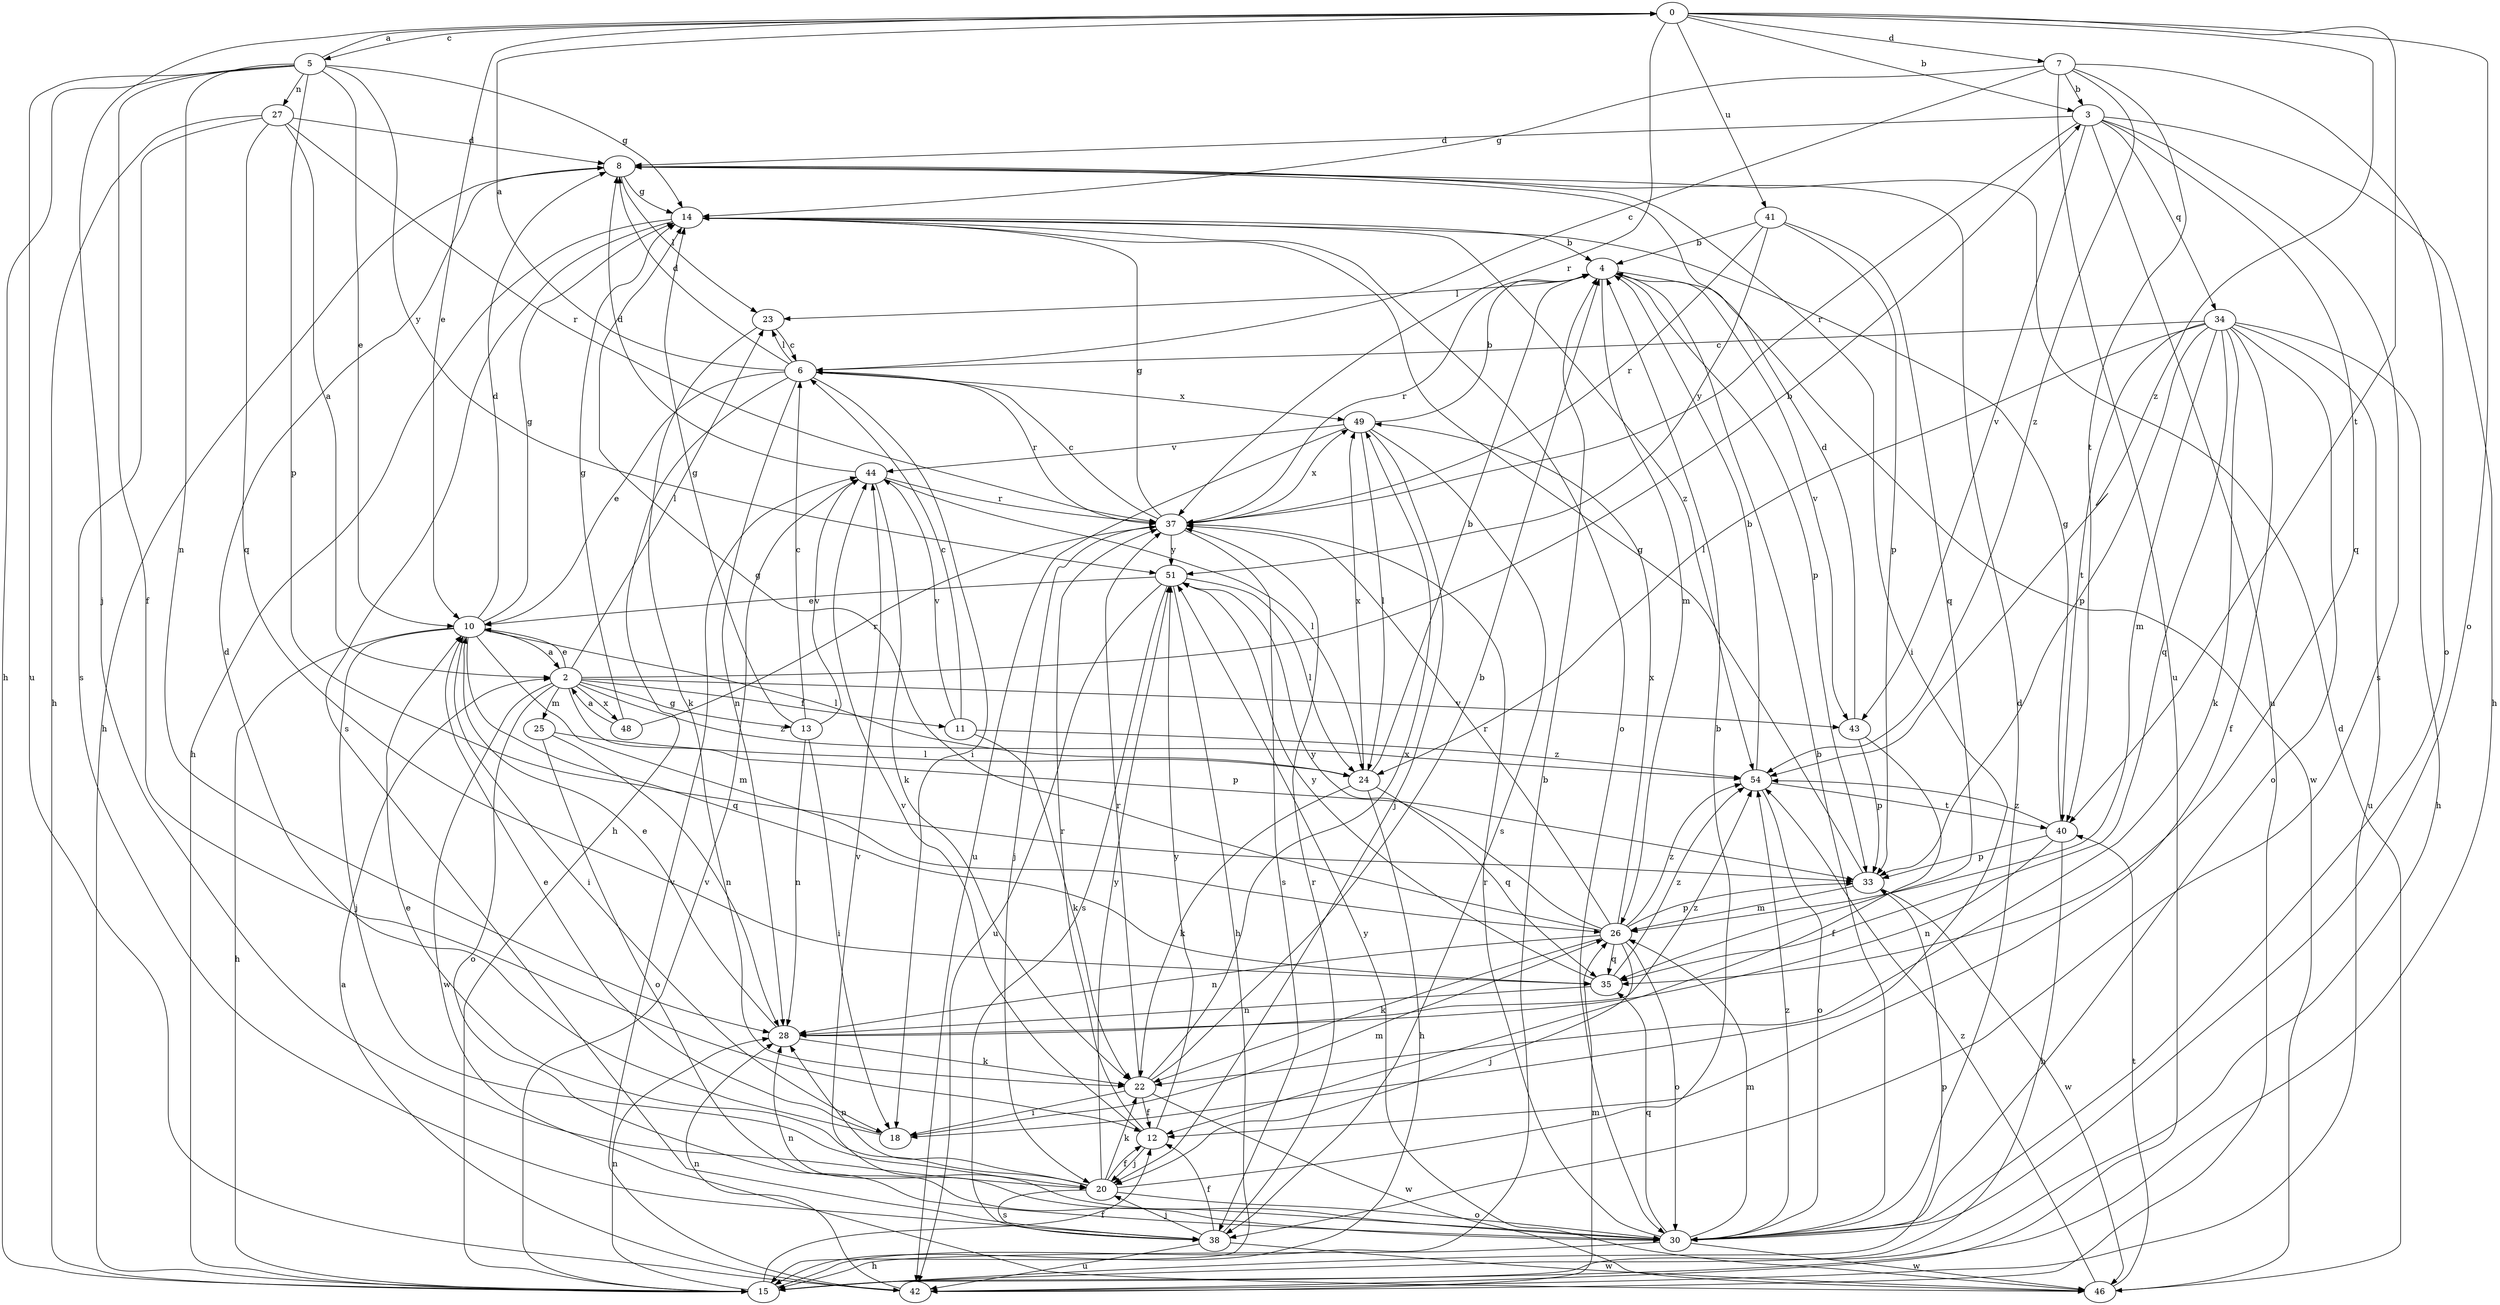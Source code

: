 strict digraph  {
0;
2;
3;
4;
5;
6;
7;
8;
10;
11;
12;
13;
14;
15;
18;
20;
22;
23;
24;
25;
26;
27;
28;
30;
33;
34;
35;
37;
38;
40;
41;
42;
43;
44;
46;
48;
49;
51;
54;
0 -> 3  [label=b];
0 -> 5  [label=c];
0 -> 7  [label=d];
0 -> 10  [label=e];
0 -> 20  [label=j];
0 -> 30  [label=o];
0 -> 37  [label=r];
0 -> 40  [label=t];
0 -> 41  [label=u];
0 -> 54  [label=z];
2 -> 3  [label=b];
2 -> 10  [label=e];
2 -> 11  [label=f];
2 -> 13  [label=g];
2 -> 23  [label=l];
2 -> 25  [label=m];
2 -> 30  [label=o];
2 -> 33  [label=p];
2 -> 43  [label=v];
2 -> 46  [label=w];
2 -> 48  [label=x];
2 -> 54  [label=z];
3 -> 8  [label=d];
3 -> 15  [label=h];
3 -> 34  [label=q];
3 -> 35  [label=q];
3 -> 37  [label=r];
3 -> 38  [label=s];
3 -> 42  [label=u];
3 -> 43  [label=v];
4 -> 23  [label=l];
4 -> 26  [label=m];
4 -> 33  [label=p];
4 -> 37  [label=r];
4 -> 43  [label=v];
4 -> 46  [label=w];
5 -> 0  [label=a];
5 -> 10  [label=e];
5 -> 12  [label=f];
5 -> 14  [label=g];
5 -> 15  [label=h];
5 -> 27  [label=n];
5 -> 28  [label=n];
5 -> 33  [label=p];
5 -> 42  [label=u];
5 -> 51  [label=y];
6 -> 0  [label=a];
6 -> 8  [label=d];
6 -> 10  [label=e];
6 -> 15  [label=h];
6 -> 18  [label=i];
6 -> 23  [label=l];
6 -> 28  [label=n];
6 -> 37  [label=r];
6 -> 49  [label=x];
7 -> 3  [label=b];
7 -> 6  [label=c];
7 -> 14  [label=g];
7 -> 30  [label=o];
7 -> 40  [label=t];
7 -> 42  [label=u];
7 -> 54  [label=z];
8 -> 14  [label=g];
8 -> 15  [label=h];
8 -> 18  [label=i];
8 -> 23  [label=l];
10 -> 2  [label=a];
10 -> 8  [label=d];
10 -> 14  [label=g];
10 -> 15  [label=h];
10 -> 18  [label=i];
10 -> 20  [label=j];
10 -> 24  [label=l];
10 -> 26  [label=m];
10 -> 35  [label=q];
11 -> 6  [label=c];
11 -> 22  [label=k];
11 -> 44  [label=v];
11 -> 54  [label=z];
12 -> 20  [label=j];
12 -> 37  [label=r];
12 -> 44  [label=v];
12 -> 51  [label=y];
13 -> 6  [label=c];
13 -> 14  [label=g];
13 -> 18  [label=i];
13 -> 28  [label=n];
13 -> 44  [label=v];
14 -> 4  [label=b];
14 -> 15  [label=h];
14 -> 30  [label=o];
14 -> 38  [label=s];
14 -> 54  [label=z];
15 -> 4  [label=b];
15 -> 12  [label=f];
15 -> 28  [label=n];
15 -> 33  [label=p];
15 -> 44  [label=v];
18 -> 8  [label=d];
18 -> 10  [label=e];
18 -> 26  [label=m];
20 -> 4  [label=b];
20 -> 10  [label=e];
20 -> 12  [label=f];
20 -> 22  [label=k];
20 -> 28  [label=n];
20 -> 30  [label=o];
20 -> 38  [label=s];
20 -> 51  [label=y];
22 -> 4  [label=b];
22 -> 12  [label=f];
22 -> 18  [label=i];
22 -> 37  [label=r];
22 -> 46  [label=w];
22 -> 49  [label=x];
23 -> 6  [label=c];
23 -> 22  [label=k];
24 -> 4  [label=b];
24 -> 15  [label=h];
24 -> 22  [label=k];
24 -> 35  [label=q];
24 -> 49  [label=x];
25 -> 24  [label=l];
25 -> 28  [label=n];
25 -> 30  [label=o];
26 -> 14  [label=g];
26 -> 20  [label=j];
26 -> 22  [label=k];
26 -> 28  [label=n];
26 -> 30  [label=o];
26 -> 33  [label=p];
26 -> 35  [label=q];
26 -> 37  [label=r];
26 -> 49  [label=x];
26 -> 51  [label=y];
26 -> 54  [label=z];
27 -> 2  [label=a];
27 -> 8  [label=d];
27 -> 15  [label=h];
27 -> 35  [label=q];
27 -> 37  [label=r];
27 -> 38  [label=s];
28 -> 10  [label=e];
28 -> 22  [label=k];
28 -> 54  [label=z];
30 -> 4  [label=b];
30 -> 8  [label=d];
30 -> 15  [label=h];
30 -> 26  [label=m];
30 -> 28  [label=n];
30 -> 35  [label=q];
30 -> 37  [label=r];
30 -> 44  [label=v];
30 -> 46  [label=w];
30 -> 54  [label=z];
33 -> 14  [label=g];
33 -> 26  [label=m];
33 -> 46  [label=w];
34 -> 6  [label=c];
34 -> 12  [label=f];
34 -> 15  [label=h];
34 -> 22  [label=k];
34 -> 24  [label=l];
34 -> 26  [label=m];
34 -> 30  [label=o];
34 -> 33  [label=p];
34 -> 35  [label=q];
34 -> 40  [label=t];
34 -> 42  [label=u];
35 -> 28  [label=n];
35 -> 51  [label=y];
35 -> 54  [label=z];
37 -> 6  [label=c];
37 -> 14  [label=g];
37 -> 20  [label=j];
37 -> 38  [label=s];
37 -> 49  [label=x];
37 -> 51  [label=y];
38 -> 12  [label=f];
38 -> 20  [label=j];
38 -> 37  [label=r];
38 -> 42  [label=u];
38 -> 46  [label=w];
40 -> 14  [label=g];
40 -> 15  [label=h];
40 -> 28  [label=n];
40 -> 33  [label=p];
40 -> 54  [label=z];
41 -> 4  [label=b];
41 -> 33  [label=p];
41 -> 35  [label=q];
41 -> 37  [label=r];
41 -> 51  [label=y];
42 -> 2  [label=a];
42 -> 26  [label=m];
42 -> 28  [label=n];
42 -> 44  [label=v];
43 -> 8  [label=d];
43 -> 12  [label=f];
43 -> 33  [label=p];
44 -> 8  [label=d];
44 -> 22  [label=k];
44 -> 24  [label=l];
44 -> 37  [label=r];
46 -> 8  [label=d];
46 -> 40  [label=t];
46 -> 51  [label=y];
46 -> 54  [label=z];
48 -> 2  [label=a];
48 -> 14  [label=g];
48 -> 37  [label=r];
49 -> 4  [label=b];
49 -> 20  [label=j];
49 -> 24  [label=l];
49 -> 38  [label=s];
49 -> 42  [label=u];
49 -> 44  [label=v];
51 -> 10  [label=e];
51 -> 15  [label=h];
51 -> 24  [label=l];
51 -> 38  [label=s];
51 -> 42  [label=u];
54 -> 4  [label=b];
54 -> 30  [label=o];
54 -> 40  [label=t];
}
